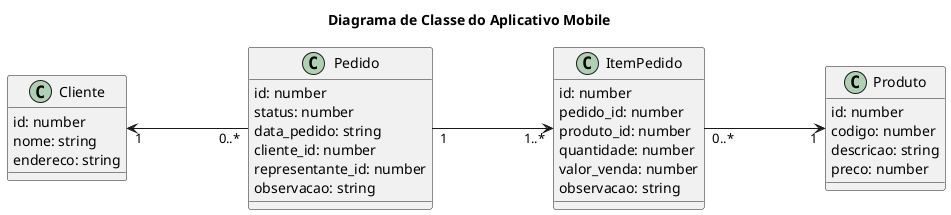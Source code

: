 @startuml Diagrama de Classe Mobile
title Diagrama de Classe do Aplicativo Mobile

left to right direction

class Pedido {
  id: number
  status: number
  data_pedido: string
  cliente_id: number
  representante_id: number
  observacao: string
}

class ItemPedido {
  id: number
  pedido_id: number
  produto_id: number
  quantidade: number
  valor_venda: number
  observacao: string
}

class Produto {
  id: number
  codigo: number
  descricao: string
  preco: number
}

class Cliente {
  id: number
  nome: string
  endereco: string
}

Cliente "1" <--- "0..*" Pedido
Pedido "1" ---> "1..*" ItemPedido
ItemPedido "0..*" ---> "1" Produto

@enduml